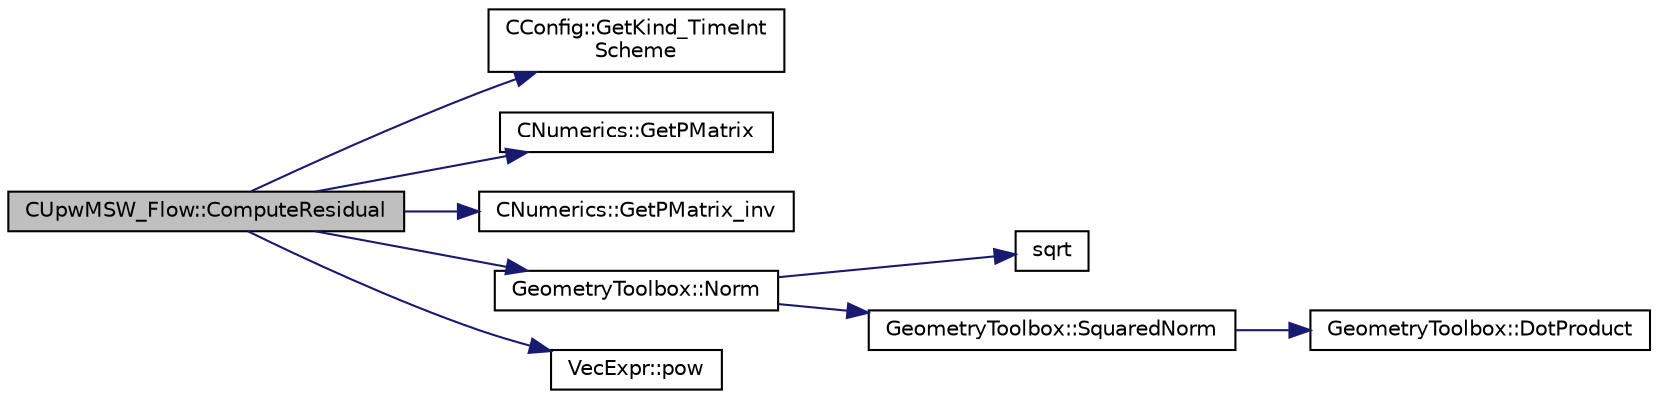 digraph "CUpwMSW_Flow::ComputeResidual"
{
 // LATEX_PDF_SIZE
  edge [fontname="Helvetica",fontsize="10",labelfontname="Helvetica",labelfontsize="10"];
  node [fontname="Helvetica",fontsize="10",shape=record];
  rankdir="LR";
  Node1 [label="CUpwMSW_Flow::ComputeResidual",height=0.2,width=0.4,color="black", fillcolor="grey75", style="filled", fontcolor="black",tooltip="Compute the Roe's flux between two nodes i and j."];
  Node1 -> Node2 [color="midnightblue",fontsize="10",style="solid",fontname="Helvetica"];
  Node2 [label="CConfig::GetKind_TimeInt\lScheme",height=0.2,width=0.4,color="black", fillcolor="white", style="filled",URL="$classCConfig.html#ad16f71356f146b530fb1fbb45444525c",tooltip="Get the kind of time integration method."];
  Node1 -> Node3 [color="midnightblue",fontsize="10",style="solid",fontname="Helvetica"];
  Node3 [label="CNumerics::GetPMatrix",height=0.2,width=0.4,color="black", fillcolor="white", style="filled",URL="$classCNumerics.html#a0cdc123e57a6bfc79f12bbdc0d26fe72",tooltip="Computation of the matrix P for a generic fluid model."];
  Node1 -> Node4 [color="midnightblue",fontsize="10",style="solid",fontname="Helvetica"];
  Node4 [label="CNumerics::GetPMatrix_inv",height=0.2,width=0.4,color="black", fillcolor="white", style="filled",URL="$classCNumerics.html#a668f0459f14870291b9ff0cc3a916f35",tooltip="Computation of the matrix P^{-1}, this matrix diagonalize the conservative Jacobians in the form $P^{..."];
  Node1 -> Node5 [color="midnightblue",fontsize="10",style="solid",fontname="Helvetica"];
  Node5 [label="GeometryToolbox::Norm",height=0.2,width=0.4,color="black", fillcolor="white", style="filled",URL="$group__GeometryToolbox.html#gad8b24e50333c9a8378f7abf18222f36a",tooltip=" "];
  Node5 -> Node6 [color="midnightblue",fontsize="10",style="solid",fontname="Helvetica"];
  Node6 [label="sqrt",height=0.2,width=0.4,color="black", fillcolor="white", style="filled",URL="$group__SIMD.html#ga54a1925ab40fb4249ea255072520de35",tooltip=" "];
  Node5 -> Node7 [color="midnightblue",fontsize="10",style="solid",fontname="Helvetica"];
  Node7 [label="GeometryToolbox::SquaredNorm",height=0.2,width=0.4,color="black", fillcolor="white", style="filled",URL="$group__GeometryToolbox.html#ga98c9b9314cc6352c9bba49b8cfb4b056",tooltip=" "];
  Node7 -> Node8 [color="midnightblue",fontsize="10",style="solid",fontname="Helvetica"];
  Node8 [label="GeometryToolbox::DotProduct",height=0.2,width=0.4,color="black", fillcolor="white", style="filled",URL="$group__GeometryToolbox.html#ga7ec3e1e20fab73dbf0159fe38492cc89",tooltip=" "];
  Node1 -> Node9 [color="midnightblue",fontsize="10",style="solid",fontname="Helvetica"];
  Node9 [label="VecExpr::pow",height=0.2,width=0.4,color="black", fillcolor="white", style="filled",URL="$group__VecExpr.html#ga7fb255e1f2a1773d3cc6ff7bee1aadd2",tooltip=" "];
}
